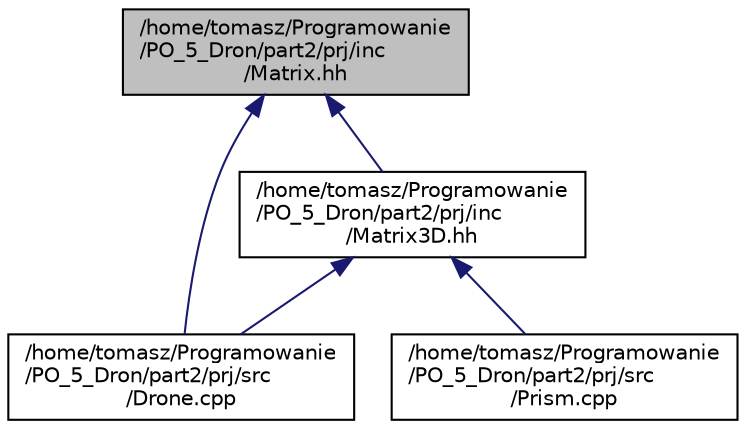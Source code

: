 digraph "/home/tomasz/Programowanie/PO_5_Dron/part2/prj/inc/Matrix.hh"
{
  edge [fontname="Helvetica",fontsize="10",labelfontname="Helvetica",labelfontsize="10"];
  node [fontname="Helvetica",fontsize="10",shape=record];
  Node4 [label="/home/tomasz/Programowanie\l/PO_5_Dron/part2/prj/inc\l/Matrix.hh",height=0.2,width=0.4,color="black", fillcolor="grey75", style="filled", fontcolor="black"];
  Node4 -> Node5 [dir="back",color="midnightblue",fontsize="10",style="solid",fontname="Helvetica"];
  Node5 [label="/home/tomasz/Programowanie\l/PO_5_Dron/part2/prj/inc\l/Matrix3D.hh",height=0.2,width=0.4,color="black", fillcolor="white", style="filled",URL="$_matrix3_d_8hh.html"];
  Node5 -> Node6 [dir="back",color="midnightblue",fontsize="10",style="solid",fontname="Helvetica"];
  Node6 [label="/home/tomasz/Programowanie\l/PO_5_Dron/part2/prj/src\l/Drone.cpp",height=0.2,width=0.4,color="black", fillcolor="white", style="filled",URL="$_drone_8cpp.html"];
  Node5 -> Node7 [dir="back",color="midnightblue",fontsize="10",style="solid",fontname="Helvetica"];
  Node7 [label="/home/tomasz/Programowanie\l/PO_5_Dron/part2/prj/src\l/Prism.cpp",height=0.2,width=0.4,color="black", fillcolor="white", style="filled",URL="$_prism_8cpp.html"];
  Node4 -> Node6 [dir="back",color="midnightblue",fontsize="10",style="solid",fontname="Helvetica"];
}
